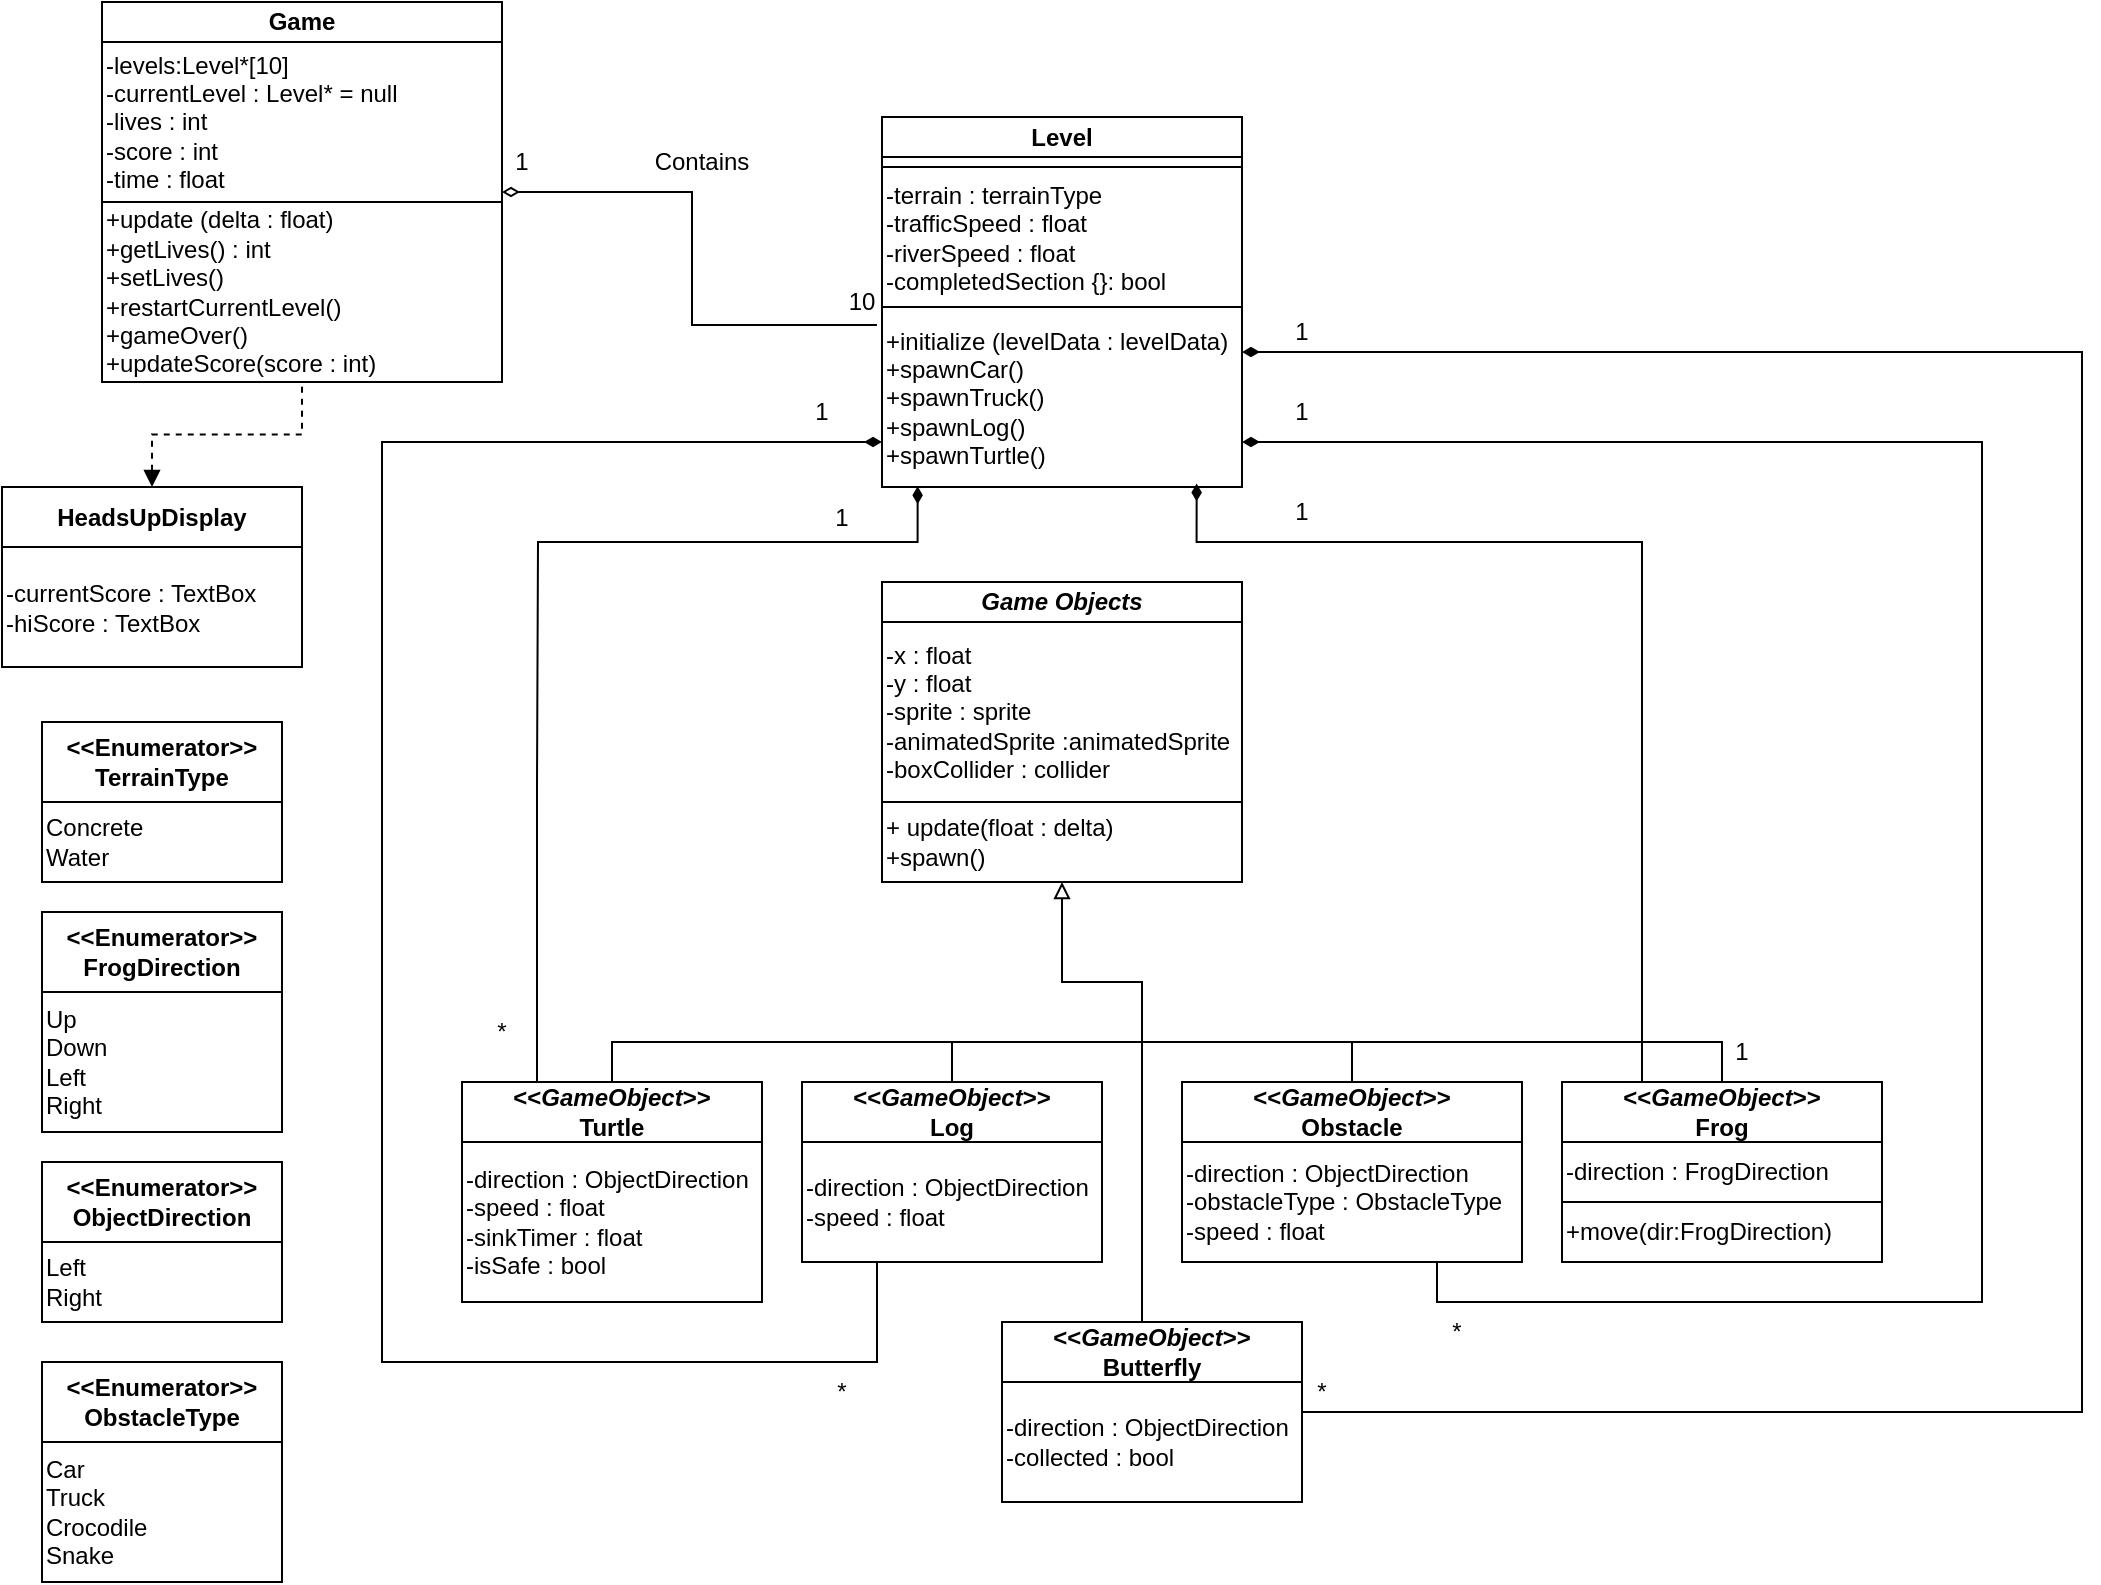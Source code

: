 <mxfile version="24.7.13">
  <diagram name="Page-1" id="NJD1xEHM0Zk8MOVv6M6O">
    <mxGraphModel dx="2528" dy="921" grid="1" gridSize="10" guides="1" tooltips="1" connect="1" arrows="1" fold="1" page="1" pageScale="1" pageWidth="850" pageHeight="1100" math="0" shadow="0">
      <root>
        <mxCell id="0" />
        <mxCell id="1" parent="0" />
        <mxCell id="fS9az8req5skJExZvttT-36" value="&lt;div&gt;Game&lt;/div&gt;" style="swimlane;whiteSpace=wrap;html=1;startSize=20;" parent="1" vertex="1">
          <mxGeometry x="-290" y="270" width="200" height="190" as="geometry" />
        </mxCell>
        <mxCell id="fS9az8req5skJExZvttT-37" value="-levels:Level*[10]&lt;div&gt;-currentLevel : Level* = null&lt;/div&gt;&lt;div&gt;-lives : int&lt;/div&gt;&lt;div&gt;-score : int&lt;/div&gt;&lt;div&gt;-time : float&lt;/div&gt;" style="rounded=0;whiteSpace=wrap;html=1;align=left;" parent="fS9az8req5skJExZvttT-36" vertex="1">
          <mxGeometry y="20" width="200" height="80" as="geometry" />
        </mxCell>
        <mxCell id="fS9az8req5skJExZvttT-38" value="&lt;div&gt;+update (delta : float)&lt;/div&gt;+getLives() : int&lt;div&gt;+setLives()&lt;/div&gt;&lt;div&gt;+restartCurrentLevel()&lt;/div&gt;&lt;div&gt;+gameOver()&lt;/div&gt;&lt;div&gt;+updateScore(score : int)&lt;/div&gt;" style="rounded=0;whiteSpace=wrap;html=1;align=left;" parent="fS9az8req5skJExZvttT-36" vertex="1">
          <mxGeometry y="100" width="200" height="90" as="geometry" />
        </mxCell>
        <mxCell id="fS9az8req5skJExZvttT-77" style="edgeStyle=orthogonalEdgeStyle;rounded=0;orthogonalLoop=1;jettySize=auto;html=1;exitX=0.5;exitY=0;exitDx=0;exitDy=0;startArrow=block;startFill=1;endArrow=none;endFill=0;dashed=1;" parent="1" source="fS9az8req5skJExZvttT-40" target="fS9az8req5skJExZvttT-38" edge="1">
          <mxGeometry relative="1" as="geometry" />
        </mxCell>
        <mxCell id="fS9az8req5skJExZvttT-40" value="HeadsUpDisplay" style="swimlane;whiteSpace=wrap;html=1;startSize=30;" parent="1" vertex="1">
          <mxGeometry x="-340" y="512.5" width="150" height="90" as="geometry" />
        </mxCell>
        <mxCell id="fS9az8req5skJExZvttT-41" value="-currentScore : TextBox&lt;div&gt;&lt;span style=&quot;background-color: initial;&quot;&gt;-hiScore : TextBox&lt;/span&gt;&lt;/div&gt;" style="rounded=0;whiteSpace=wrap;html=1;align=left;" parent="fS9az8req5skJExZvttT-40" vertex="1">
          <mxGeometry y="30" width="150" height="60" as="geometry" />
        </mxCell>
        <mxCell id="fS9az8req5skJExZvttT-43" value="Level" style="swimlane;whiteSpace=wrap;html=1;startSize=20;" parent="1" vertex="1">
          <mxGeometry x="100" y="327.5" width="180" height="185" as="geometry" />
        </mxCell>
        <mxCell id="fS9az8req5skJExZvttT-44" value="-terrain : terrainType&lt;div&gt;-trafficSpeed : float&lt;/div&gt;&lt;div&gt;-riverSpeed : float&lt;/div&gt;&lt;div&gt;-completedSection {}: bool&lt;/div&gt;" style="rounded=0;whiteSpace=wrap;html=1;align=left;" parent="fS9az8req5skJExZvttT-43" vertex="1">
          <mxGeometry y="25" width="180" height="70" as="geometry" />
        </mxCell>
        <mxCell id="fS9az8req5skJExZvttT-45" value="+initialize (levelData : levelData)&lt;div&gt;+spawnCar()&lt;div&gt;+spawnTruck()&lt;/div&gt;&lt;div&gt;+spawnLog()&lt;/div&gt;&lt;div&gt;+spawnTurtle()&lt;/div&gt;&lt;/div&gt;" style="rounded=0;whiteSpace=wrap;html=1;align=left;" parent="fS9az8req5skJExZvttT-43" vertex="1">
          <mxGeometry y="95" width="180" height="90" as="geometry" />
        </mxCell>
        <mxCell id="fS9az8req5skJExZvttT-47" value="&lt;div&gt;&amp;lt;&amp;lt;&lt;i&gt;GameObject&lt;/i&gt;&amp;gt;&amp;gt;&lt;/div&gt;Frog" style="swimlane;whiteSpace=wrap;html=1;startSize=30;" parent="1" vertex="1">
          <mxGeometry x="440" y="810" width="160" height="90" as="geometry" />
        </mxCell>
        <mxCell id="fS9az8req5skJExZvttT-48" value="&lt;div&gt;-direction : FrogDirection&lt;/div&gt;" style="rounded=0;whiteSpace=wrap;html=1;align=left;" parent="fS9az8req5skJExZvttT-47" vertex="1">
          <mxGeometry y="30" width="160" height="30" as="geometry" />
        </mxCell>
        <mxCell id="fS9az8req5skJExZvttT-49" value="+move(dir:FrogDirection)" style="rounded=0;whiteSpace=wrap;html=1;align=left;" parent="fS9az8req5skJExZvttT-47" vertex="1">
          <mxGeometry y="60" width="160" height="30" as="geometry" />
        </mxCell>
        <mxCell id="fS9az8req5skJExZvttT-50" value="&amp;lt;&amp;lt;Enumerator&lt;span style=&quot;background-color: initial;&quot;&gt;&amp;gt;&amp;gt;&lt;/span&gt;&lt;div&gt;TerrainType&lt;/div&gt;" style="swimlane;whiteSpace=wrap;html=1;startSize=40;" parent="1" vertex="1">
          <mxGeometry x="-320" y="630" width="120" height="80" as="geometry" />
        </mxCell>
        <mxCell id="fS9az8req5skJExZvttT-51" value="Concrete&lt;div&gt;Water&lt;/div&gt;" style="rounded=0;whiteSpace=wrap;html=1;align=left;" parent="fS9az8req5skJExZvttT-50" vertex="1">
          <mxGeometry y="40" width="120" height="40" as="geometry" />
        </mxCell>
        <mxCell id="fS9az8req5skJExZvttT-52" value="&amp;lt;&amp;lt;Enumerator&amp;gt;&amp;gt;&lt;div&gt;FrogDirection&lt;/div&gt;" style="swimlane;whiteSpace=wrap;html=1;startSize=40;" parent="1" vertex="1">
          <mxGeometry x="-320" y="725" width="120" height="110" as="geometry" />
        </mxCell>
        <mxCell id="fS9az8req5skJExZvttT-53" value="Up&lt;div&gt;Down&lt;/div&gt;&lt;div&gt;Left&lt;/div&gt;&lt;div&gt;Right&lt;/div&gt;" style="rounded=0;whiteSpace=wrap;html=1;align=left;" parent="fS9az8req5skJExZvttT-52" vertex="1">
          <mxGeometry y="40" width="120" height="70" as="geometry" />
        </mxCell>
        <mxCell id="YZisH_UUm9dPr07LNGO6-21" style="edgeStyle=orthogonalEdgeStyle;rounded=0;orthogonalLoop=1;jettySize=auto;html=1;exitX=0.75;exitY=1;exitDx=0;exitDy=0;entryX=1;entryY=0.75;entryDx=0;entryDy=0;endArrow=diamondThin;endFill=1;" edge="1" parent="1" source="fS9az8req5skJExZvttT-57" target="fS9az8req5skJExZvttT-45">
          <mxGeometry relative="1" as="geometry">
            <Array as="points">
              <mxPoint x="378" y="920" />
              <mxPoint x="650" y="920" />
              <mxPoint x="650" y="490" />
            </Array>
          </mxGeometry>
        </mxCell>
        <mxCell id="fS9az8req5skJExZvttT-57" value="&amp;lt;&amp;lt;&lt;i&gt;GameObject&lt;/i&gt;&amp;gt;&amp;gt;&lt;div&gt;Obstacle&lt;/div&gt;" style="swimlane;whiteSpace=wrap;html=1;startSize=30;" parent="1" vertex="1">
          <mxGeometry x="250" y="810" width="170" height="90" as="geometry">
            <mxRectangle x="250" y="810" width="140" height="40" as="alternateBounds" />
          </mxGeometry>
        </mxCell>
        <mxCell id="fS9az8req5skJExZvttT-66" value="-direction : ObjectDirection&lt;div&gt;-obstacleType : ObstacleType&lt;/div&gt;&lt;div&gt;-speed : float&lt;/div&gt;" style="rounded=0;whiteSpace=wrap;html=1;align=left;" parent="fS9az8req5skJExZvttT-57" vertex="1">
          <mxGeometry y="30" width="170" height="60" as="geometry" />
        </mxCell>
        <mxCell id="fS9az8req5skJExZvttT-58" value="&lt;i&gt;Game Objects&lt;/i&gt;" style="swimlane;whiteSpace=wrap;html=1;startSize=20;" parent="1" vertex="1">
          <mxGeometry x="100" y="560" width="180" height="150" as="geometry" />
        </mxCell>
        <mxCell id="fS9az8req5skJExZvttT-59" value="-x : float&lt;div&gt;-y : float&lt;/div&gt;&lt;div&gt;-sprite : sprite&lt;/div&gt;&lt;div&gt;-animatedSprite :animatedSprite&lt;/div&gt;&lt;div&gt;-boxCollider : collider&lt;/div&gt;" style="rounded=0;whiteSpace=wrap;html=1;align=left;" parent="fS9az8req5skJExZvttT-58" vertex="1">
          <mxGeometry y="20" width="180" height="90" as="geometry" />
        </mxCell>
        <mxCell id="fS9az8req5skJExZvttT-60" value="&lt;div&gt;+ update(float&amp;nbsp;&lt;span style=&quot;background-color: initial;&quot;&gt;: delta)&lt;/span&gt;&lt;/div&gt;+spawn()" style="rounded=0;whiteSpace=wrap;html=1;align=left;" parent="fS9az8req5skJExZvttT-58" vertex="1">
          <mxGeometry y="110" width="180" height="40" as="geometry" />
        </mxCell>
        <mxCell id="YZisH_UUm9dPr07LNGO6-3" style="edgeStyle=orthogonalEdgeStyle;rounded=0;orthogonalLoop=1;jettySize=auto;html=1;exitX=0.5;exitY=0;exitDx=0;exitDy=0;entryX=0.5;entryY=0;entryDx=0;entryDy=0;endArrow=none;endFill=0;" edge="1" parent="1" source="fS9az8req5skJExZvttT-64" target="fS9az8req5skJExZvttT-57">
          <mxGeometry relative="1" as="geometry" />
        </mxCell>
        <mxCell id="YZisH_UUm9dPr07LNGO6-20" style="edgeStyle=orthogonalEdgeStyle;rounded=0;orthogonalLoop=1;jettySize=auto;html=1;exitX=0.25;exitY=1;exitDx=0;exitDy=0;entryX=0;entryY=0.75;entryDx=0;entryDy=0;endArrow=diamondThin;endFill=1;" edge="1" parent="1" source="fS9az8req5skJExZvttT-64" target="fS9az8req5skJExZvttT-45">
          <mxGeometry relative="1" as="geometry">
            <Array as="points">
              <mxPoint x="98" y="950" />
              <mxPoint x="-150" y="950" />
              <mxPoint x="-150" y="490" />
            </Array>
          </mxGeometry>
        </mxCell>
        <mxCell id="fS9az8req5skJExZvttT-64" value="&amp;lt;&amp;lt;&lt;i&gt;GameObject&lt;/i&gt;&amp;gt;&amp;gt;&lt;div&gt;Log&lt;/div&gt;" style="swimlane;whiteSpace=wrap;html=1;startSize=30;" parent="1" vertex="1">
          <mxGeometry x="60" y="810" width="150" height="90" as="geometry" />
        </mxCell>
        <mxCell id="fS9az8req5skJExZvttT-72" value="-direction : ObjectDirection&lt;div&gt;-speed : float&lt;/div&gt;" style="rounded=0;whiteSpace=wrap;html=1;align=left;" parent="fS9az8req5skJExZvttT-64" vertex="1">
          <mxGeometry y="30" width="150" height="60" as="geometry" />
        </mxCell>
        <mxCell id="YZisH_UUm9dPr07LNGO6-2" style="edgeStyle=orthogonalEdgeStyle;rounded=0;orthogonalLoop=1;jettySize=auto;html=1;exitX=0.5;exitY=0;exitDx=0;exitDy=0;entryX=0.5;entryY=0;entryDx=0;entryDy=0;endArrow=none;endFill=0;" edge="1" parent="1" source="fS9az8req5skJExZvttT-65" target="fS9az8req5skJExZvttT-47">
          <mxGeometry relative="1" as="geometry" />
        </mxCell>
        <mxCell id="YZisH_UUm9dPr07LNGO6-5" style="edgeStyle=orthogonalEdgeStyle;rounded=0;orthogonalLoop=1;jettySize=auto;html=1;exitX=0.25;exitY=0;exitDx=0;exitDy=0;entryX=0.099;entryY=0.996;entryDx=0;entryDy=0;endArrow=diamondThin;endFill=1;entryPerimeter=0;" edge="1" parent="1" source="fS9az8req5skJExZvttT-65" target="fS9az8req5skJExZvttT-45">
          <mxGeometry relative="1" as="geometry">
            <Array as="points">
              <mxPoint x="-72" y="661" />
              <mxPoint x="-72" y="540" />
              <mxPoint x="118" y="540" />
            </Array>
          </mxGeometry>
        </mxCell>
        <mxCell id="fS9az8req5skJExZvttT-65" value="&amp;lt;&amp;lt;&lt;i&gt;GameObject&lt;/i&gt;&amp;gt;&amp;gt;&lt;div&gt;Turtle&lt;/div&gt;" style="swimlane;whiteSpace=wrap;html=1;startSize=30;" parent="1" vertex="1">
          <mxGeometry x="-110" y="810" width="150" height="110" as="geometry" />
        </mxCell>
        <mxCell id="fS9az8req5skJExZvttT-71" value="-direction : ObjectDirection&lt;div&gt;-speed : float&lt;/div&gt;&lt;div&gt;-sinkTimer : float&lt;/div&gt;&lt;div&gt;-isSafe : bool&lt;/div&gt;" style="rounded=0;whiteSpace=wrap;html=1;align=left;" parent="fS9az8req5skJExZvttT-65" vertex="1">
          <mxGeometry y="30" width="150" height="80" as="geometry" />
        </mxCell>
        <mxCell id="fS9az8req5skJExZvttT-67" value="&amp;lt;&amp;lt;Enumerator&amp;gt;&amp;gt;&lt;div&gt;ObjectDirection&lt;/div&gt;" style="swimlane;whiteSpace=wrap;html=1;startSize=40;" parent="1" vertex="1">
          <mxGeometry x="-320" y="850" width="120" height="80" as="geometry" />
        </mxCell>
        <mxCell id="fS9az8req5skJExZvttT-68" value="&lt;div&gt;Left&lt;/div&gt;&lt;div&gt;Right&lt;/div&gt;" style="rounded=0;whiteSpace=wrap;html=1;align=left;" parent="fS9az8req5skJExZvttT-67" vertex="1">
          <mxGeometry y="40" width="120" height="40" as="geometry" />
        </mxCell>
        <mxCell id="fS9az8req5skJExZvttT-69" value="&amp;lt;&amp;lt;Enumerator&amp;gt;&amp;gt;&lt;div&gt;ObstacleType&lt;/div&gt;" style="swimlane;whiteSpace=wrap;html=1;startSize=40;" parent="1" vertex="1">
          <mxGeometry x="-320" y="950" width="120" height="110" as="geometry" />
        </mxCell>
        <mxCell id="fS9az8req5skJExZvttT-70" value="&lt;div&gt;Car&lt;/div&gt;&lt;div&gt;Truck&lt;/div&gt;&lt;div&gt;Crocodile&lt;/div&gt;&lt;div&gt;Snake&lt;/div&gt;" style="rounded=0;whiteSpace=wrap;html=1;align=left;" parent="fS9az8req5skJExZvttT-69" vertex="1">
          <mxGeometry y="40" width="120" height="70" as="geometry" />
        </mxCell>
        <mxCell id="fS9az8req5skJExZvttT-82" style="edgeStyle=orthogonalEdgeStyle;rounded=0;orthogonalLoop=1;jettySize=auto;html=1;exitX=0.5;exitY=0;exitDx=0;exitDy=0;entryX=0.5;entryY=1;entryDx=0;entryDy=0;endArrow=block;endFill=0;" parent="1" target="fS9az8req5skJExZvttT-58" edge="1">
          <mxGeometry relative="1" as="geometry">
            <Array as="points">
              <mxPoint x="230" y="760" />
              <mxPoint x="190" y="760" />
            </Array>
            <mxPoint x="230" y="930" as="sourcePoint" />
            <mxPoint x="355" y="750" as="targetPoint" />
          </mxGeometry>
        </mxCell>
        <mxCell id="fS9az8req5skJExZvttT-78" value="&amp;lt;&amp;lt;&lt;i&gt;GameObject&lt;/i&gt;&amp;gt;&amp;gt;&lt;div&gt;Butterfly&lt;/div&gt;" style="swimlane;whiteSpace=wrap;html=1;startSize=30;" parent="1" vertex="1">
          <mxGeometry x="160" y="930" width="150" height="90" as="geometry" />
        </mxCell>
        <mxCell id="fS9az8req5skJExZvttT-79" value="-direction : ObjectDirection&lt;div&gt;-collected : bool&lt;/div&gt;" style="rounded=0;whiteSpace=wrap;html=1;align=left;" parent="fS9az8req5skJExZvttT-78" vertex="1">
          <mxGeometry y="30" width="150" height="60" as="geometry" />
        </mxCell>
        <mxCell id="YZisH_UUm9dPr07LNGO6-1" style="edgeStyle=orthogonalEdgeStyle;rounded=0;orthogonalLoop=1;jettySize=auto;html=1;exitX=1;exitY=0.5;exitDx=0;exitDy=0;entryX=-0.014;entryY=0.1;entryDx=0;entryDy=0;entryPerimeter=0;endArrow=none;endFill=0;startArrow=diamondThin;startFill=0;sourcePerimeterSpacing=0;" edge="1" parent="1" source="fS9az8req5skJExZvttT-36" target="fS9az8req5skJExZvttT-45">
          <mxGeometry relative="1" as="geometry" />
        </mxCell>
        <mxCell id="YZisH_UUm9dPr07LNGO6-8" style="edgeStyle=orthogonalEdgeStyle;rounded=0;orthogonalLoop=1;jettySize=auto;html=1;exitX=0.25;exitY=0;exitDx=0;exitDy=0;endArrow=diamondThin;endFill=1;jumpSize=6;entryX=0.874;entryY=0.981;entryDx=0;entryDy=0;entryPerimeter=0;" edge="1" parent="1" source="fS9az8req5skJExZvttT-47" target="fS9az8req5skJExZvttT-45">
          <mxGeometry relative="1" as="geometry">
            <mxPoint x="310" y="480" as="targetPoint" />
            <Array as="points">
              <mxPoint x="480" y="540" />
              <mxPoint x="257" y="540" />
            </Array>
          </mxGeometry>
        </mxCell>
        <mxCell id="YZisH_UUm9dPr07LNGO6-9" value="1" style="text;html=1;align=center;verticalAlign=middle;whiteSpace=wrap;rounded=0;" vertex="1" parent="1">
          <mxGeometry x="500" y="780" width="60" height="30" as="geometry" />
        </mxCell>
        <mxCell id="YZisH_UUm9dPr07LNGO6-10" value="*" style="text;html=1;align=center;verticalAlign=middle;whiteSpace=wrap;rounded=0;" vertex="1" parent="1">
          <mxGeometry x="380" y="920" width="15" height="30" as="geometry" />
        </mxCell>
        <mxCell id="YZisH_UUm9dPr07LNGO6-11" value="*" style="text;html=1;align=center;verticalAlign=middle;whiteSpace=wrap;rounded=0;" vertex="1" parent="1">
          <mxGeometry x="70" y="950" width="20" height="30" as="geometry" />
        </mxCell>
        <mxCell id="YZisH_UUm9dPr07LNGO6-14" value="*" style="text;html=1;align=center;verticalAlign=middle;whiteSpace=wrap;rounded=0;" vertex="1" parent="1">
          <mxGeometry x="-100" y="770" width="20" height="30" as="geometry" />
        </mxCell>
        <mxCell id="YZisH_UUm9dPr07LNGO6-16" value="1" style="text;html=1;align=center;verticalAlign=middle;whiteSpace=wrap;rounded=0;" vertex="1" parent="1">
          <mxGeometry x="-110" y="335" width="60" height="30" as="geometry" />
        </mxCell>
        <mxCell id="YZisH_UUm9dPr07LNGO6-17" value="10" style="text;html=1;align=center;verticalAlign=middle;whiteSpace=wrap;rounded=0;" vertex="1" parent="1">
          <mxGeometry x="60" y="405" width="60" height="30" as="geometry" />
        </mxCell>
        <mxCell id="YZisH_UUm9dPr07LNGO6-18" value="Contains" style="text;html=1;align=center;verticalAlign=middle;whiteSpace=wrap;rounded=0;" vertex="1" parent="1">
          <mxGeometry x="-20" y="335" width="60" height="30" as="geometry" />
        </mxCell>
        <mxCell id="YZisH_UUm9dPr07LNGO6-24" style="edgeStyle=orthogonalEdgeStyle;rounded=0;orthogonalLoop=1;jettySize=auto;html=1;exitX=1;exitY=0.25;exitDx=0;exitDy=0;entryX=1;entryY=0.25;entryDx=0;entryDy=0;endArrow=diamondThin;endFill=1;" edge="1" parent="1" source="fS9az8req5skJExZvttT-79" target="fS9az8req5skJExZvttT-45">
          <mxGeometry relative="1" as="geometry">
            <Array as="points">
              <mxPoint x="700" y="975" />
              <mxPoint x="700" y="445" />
            </Array>
          </mxGeometry>
        </mxCell>
        <mxCell id="YZisH_UUm9dPr07LNGO6-25" value="*" style="text;html=1;align=center;verticalAlign=middle;whiteSpace=wrap;rounded=0;" vertex="1" parent="1">
          <mxGeometry x="310" y="950" width="20" height="30" as="geometry" />
        </mxCell>
        <mxCell id="YZisH_UUm9dPr07LNGO6-26" value="1" style="text;html=1;align=center;verticalAlign=middle;whiteSpace=wrap;rounded=0;" vertex="1" parent="1">
          <mxGeometry x="40" y="460" width="60" height="30" as="geometry" />
        </mxCell>
        <mxCell id="YZisH_UUm9dPr07LNGO6-27" value="1" style="text;html=1;align=center;verticalAlign=middle;whiteSpace=wrap;rounded=0;" vertex="1" parent="1">
          <mxGeometry x="50" y="512.5" width="60" height="30" as="geometry" />
        </mxCell>
        <mxCell id="YZisH_UUm9dPr07LNGO6-28" value="1" style="text;html=1;align=center;verticalAlign=middle;whiteSpace=wrap;rounded=0;" vertex="1" parent="1">
          <mxGeometry x="280" y="420" width="60" height="30" as="geometry" />
        </mxCell>
        <mxCell id="YZisH_UUm9dPr07LNGO6-29" value="1" style="text;html=1;align=center;verticalAlign=middle;whiteSpace=wrap;rounded=0;" vertex="1" parent="1">
          <mxGeometry x="280" y="460" width="60" height="30" as="geometry" />
        </mxCell>
        <mxCell id="YZisH_UUm9dPr07LNGO6-30" value="1" style="text;html=1;align=center;verticalAlign=middle;whiteSpace=wrap;rounded=0;" vertex="1" parent="1">
          <mxGeometry x="280" y="510" width="60" height="30" as="geometry" />
        </mxCell>
      </root>
    </mxGraphModel>
  </diagram>
</mxfile>
